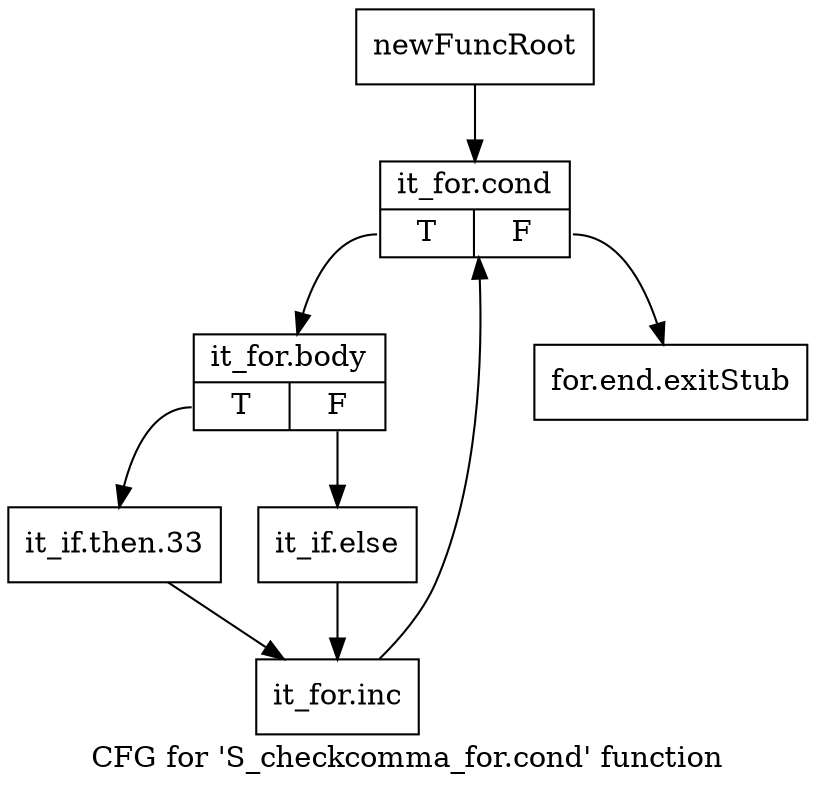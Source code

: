 digraph "CFG for 'S_checkcomma_for.cond' function" {
	label="CFG for 'S_checkcomma_for.cond' function";

	Node0x57ad1e0 [shape=record,label="{newFuncRoot}"];
	Node0x57ad1e0 -> Node0x57ad280;
	Node0x57ad230 [shape=record,label="{for.end.exitStub}"];
	Node0x57ad280 [shape=record,label="{it_for.cond|{<s0>T|<s1>F}}"];
	Node0x57ad280:s0 -> Node0x57ad2d0;
	Node0x57ad280:s1 -> Node0x57ad230;
	Node0x57ad2d0 [shape=record,label="{it_for.body|{<s0>T|<s1>F}}"];
	Node0x57ad2d0:s0 -> Node0x57ad370;
	Node0x57ad2d0:s1 -> Node0x57ad320;
	Node0x57ad320 [shape=record,label="{it_if.else}"];
	Node0x57ad320 -> Node0x57ad3c0;
	Node0x57ad370 [shape=record,label="{it_if.then.33}"];
	Node0x57ad370 -> Node0x57ad3c0;
	Node0x57ad3c0 [shape=record,label="{it_for.inc}"];
	Node0x57ad3c0 -> Node0x57ad280;
}
